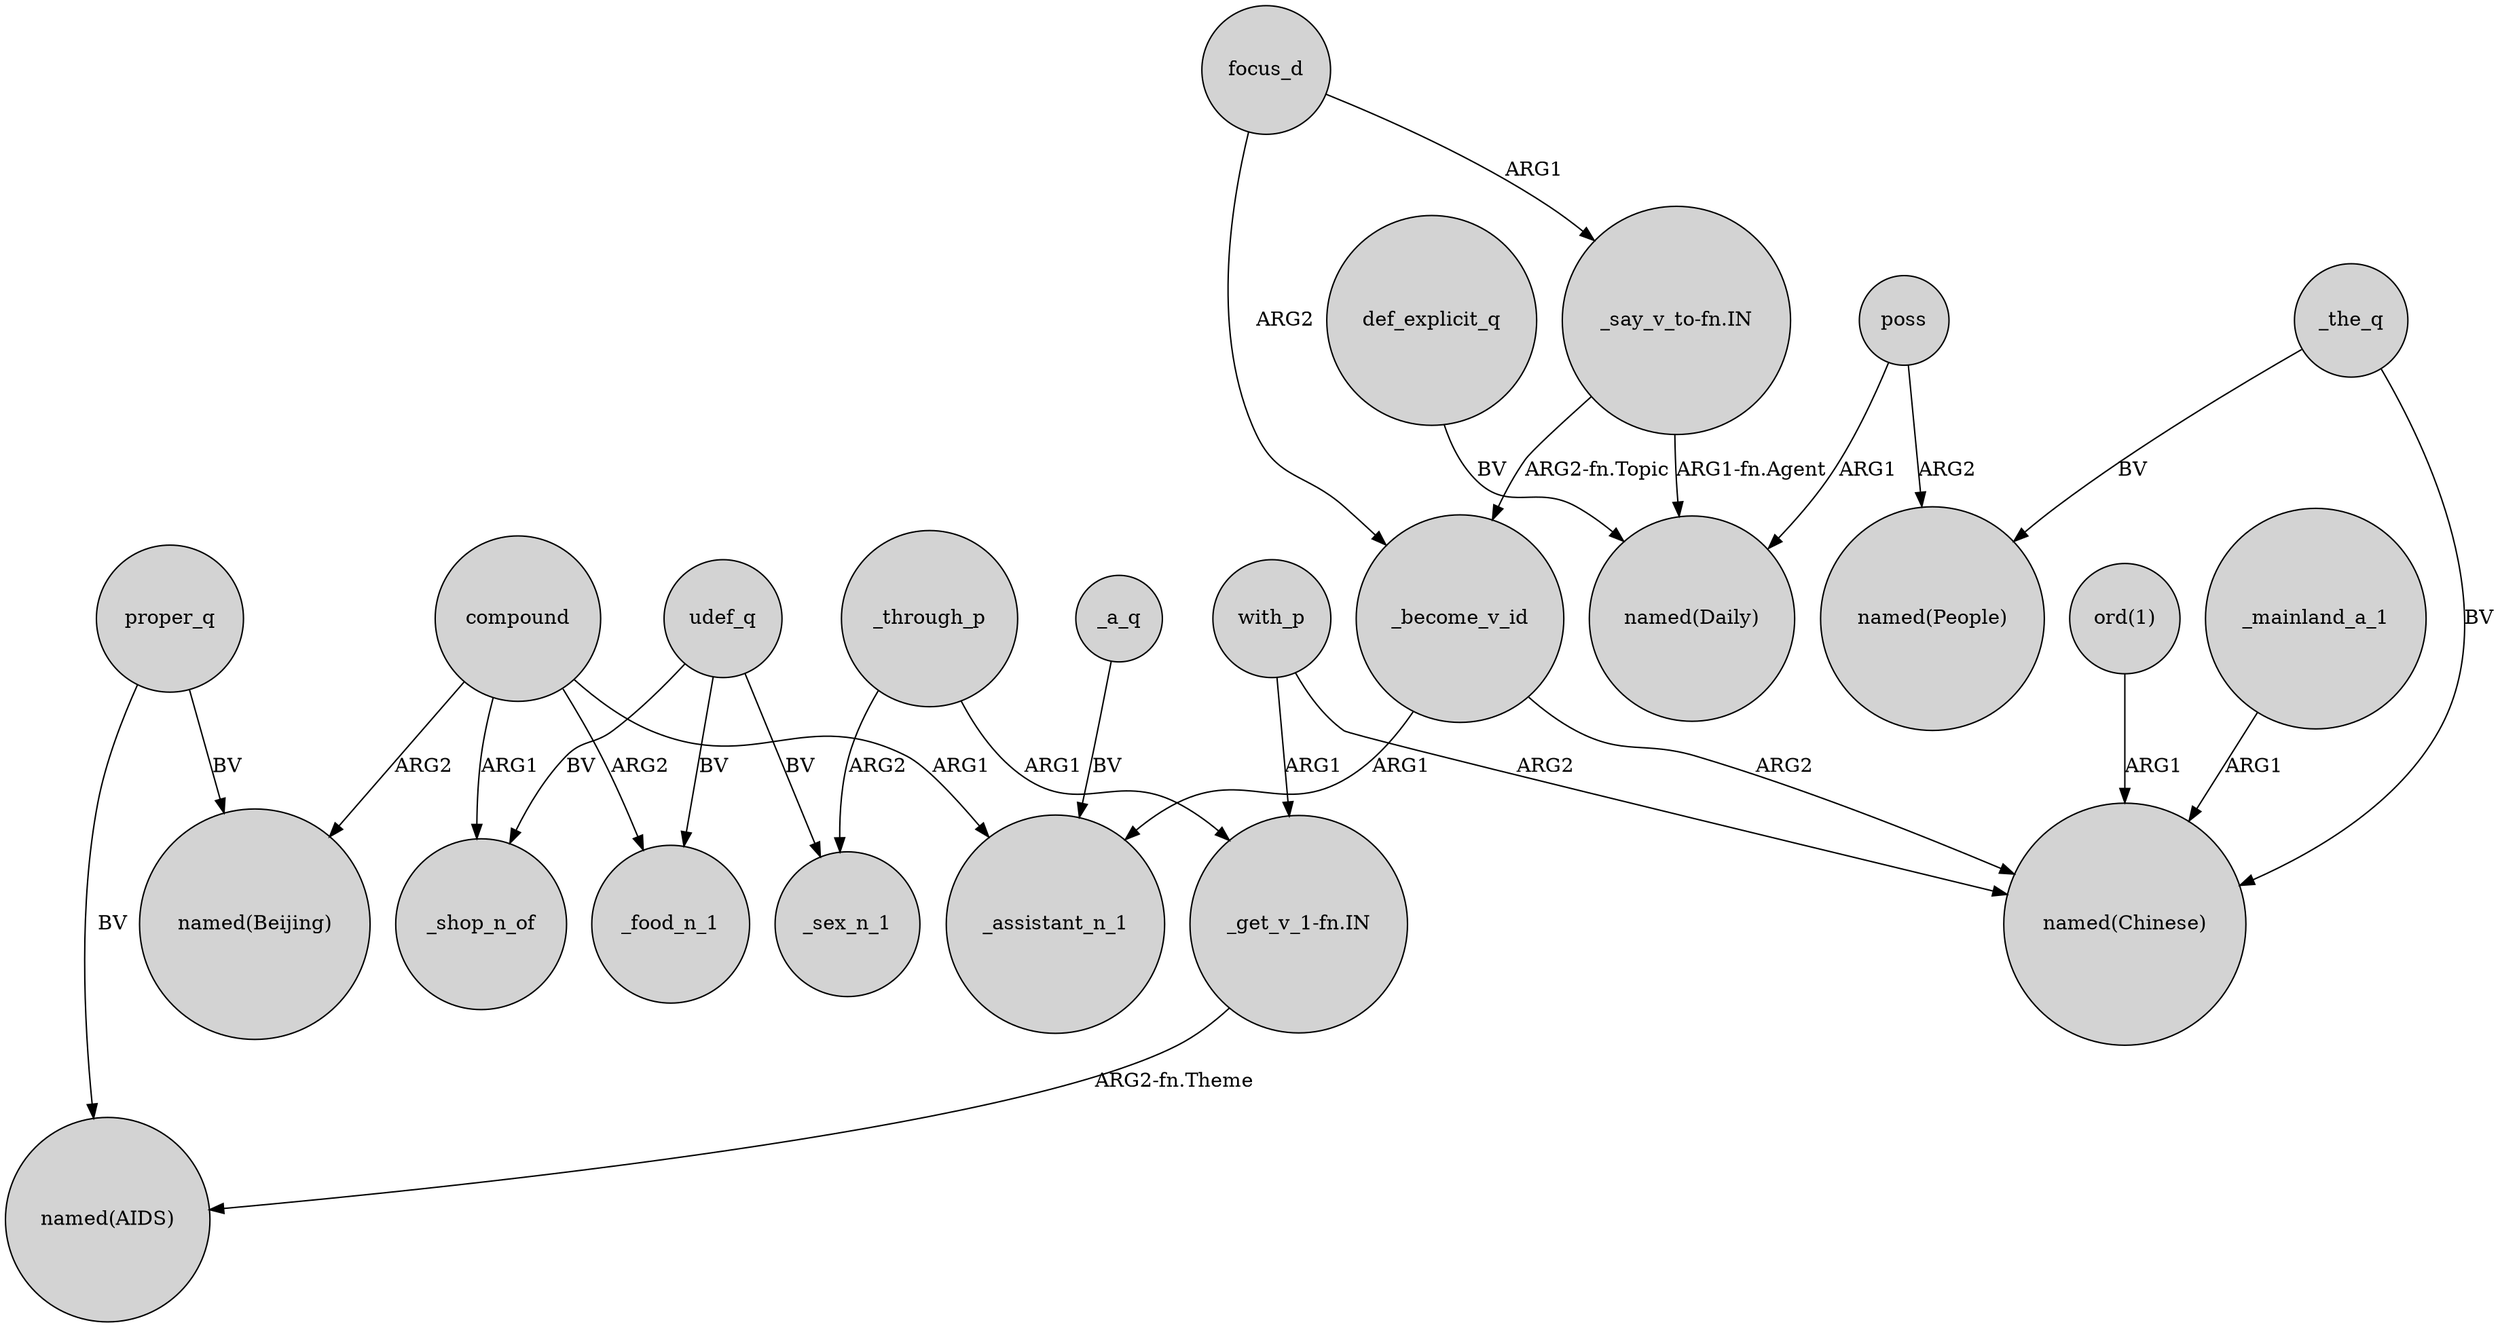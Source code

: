 digraph {
	node [shape=circle style=filled]
	with_p -> "_get_v_1-fn.IN" [label=ARG1]
	compound -> _food_n_1 [label=ARG2]
	poss -> "named(Daily)" [label=ARG1]
	focus_d -> _become_v_id [label=ARG2]
	proper_q -> "named(AIDS)" [label=BV]
	compound -> _shop_n_of [label=ARG1]
	"_say_v_to-fn.IN" -> _become_v_id [label="ARG2-fn.Topic"]
	_mainland_a_1 -> "named(Chinese)" [label=ARG1]
	_the_q -> "named(Chinese)" [label=BV]
	compound -> _assistant_n_1 [label=ARG1]
	udef_q -> _food_n_1 [label=BV]
	with_p -> "named(Chinese)" [label=ARG2]
	"ord(1)" -> "named(Chinese)" [label=ARG1]
	_through_p -> "_get_v_1-fn.IN" [label=ARG1]
	udef_q -> _shop_n_of [label=BV]
	def_explicit_q -> "named(Daily)" [label=BV]
	_become_v_id -> "named(Chinese)" [label=ARG2]
	udef_q -> _sex_n_1 [label=BV]
	"_say_v_to-fn.IN" -> "named(Daily)" [label="ARG1-fn.Agent"]
	_become_v_id -> _assistant_n_1 [label=ARG1]
	poss -> "named(People)" [label=ARG2]
	compound -> "named(Beijing)" [label=ARG2]
	"_get_v_1-fn.IN" -> "named(AIDS)" [label="ARG2-fn.Theme"]
	_through_p -> _sex_n_1 [label=ARG2]
	_the_q -> "named(People)" [label=BV]
	_a_q -> _assistant_n_1 [label=BV]
	focus_d -> "_say_v_to-fn.IN" [label=ARG1]
	proper_q -> "named(Beijing)" [label=BV]
}
